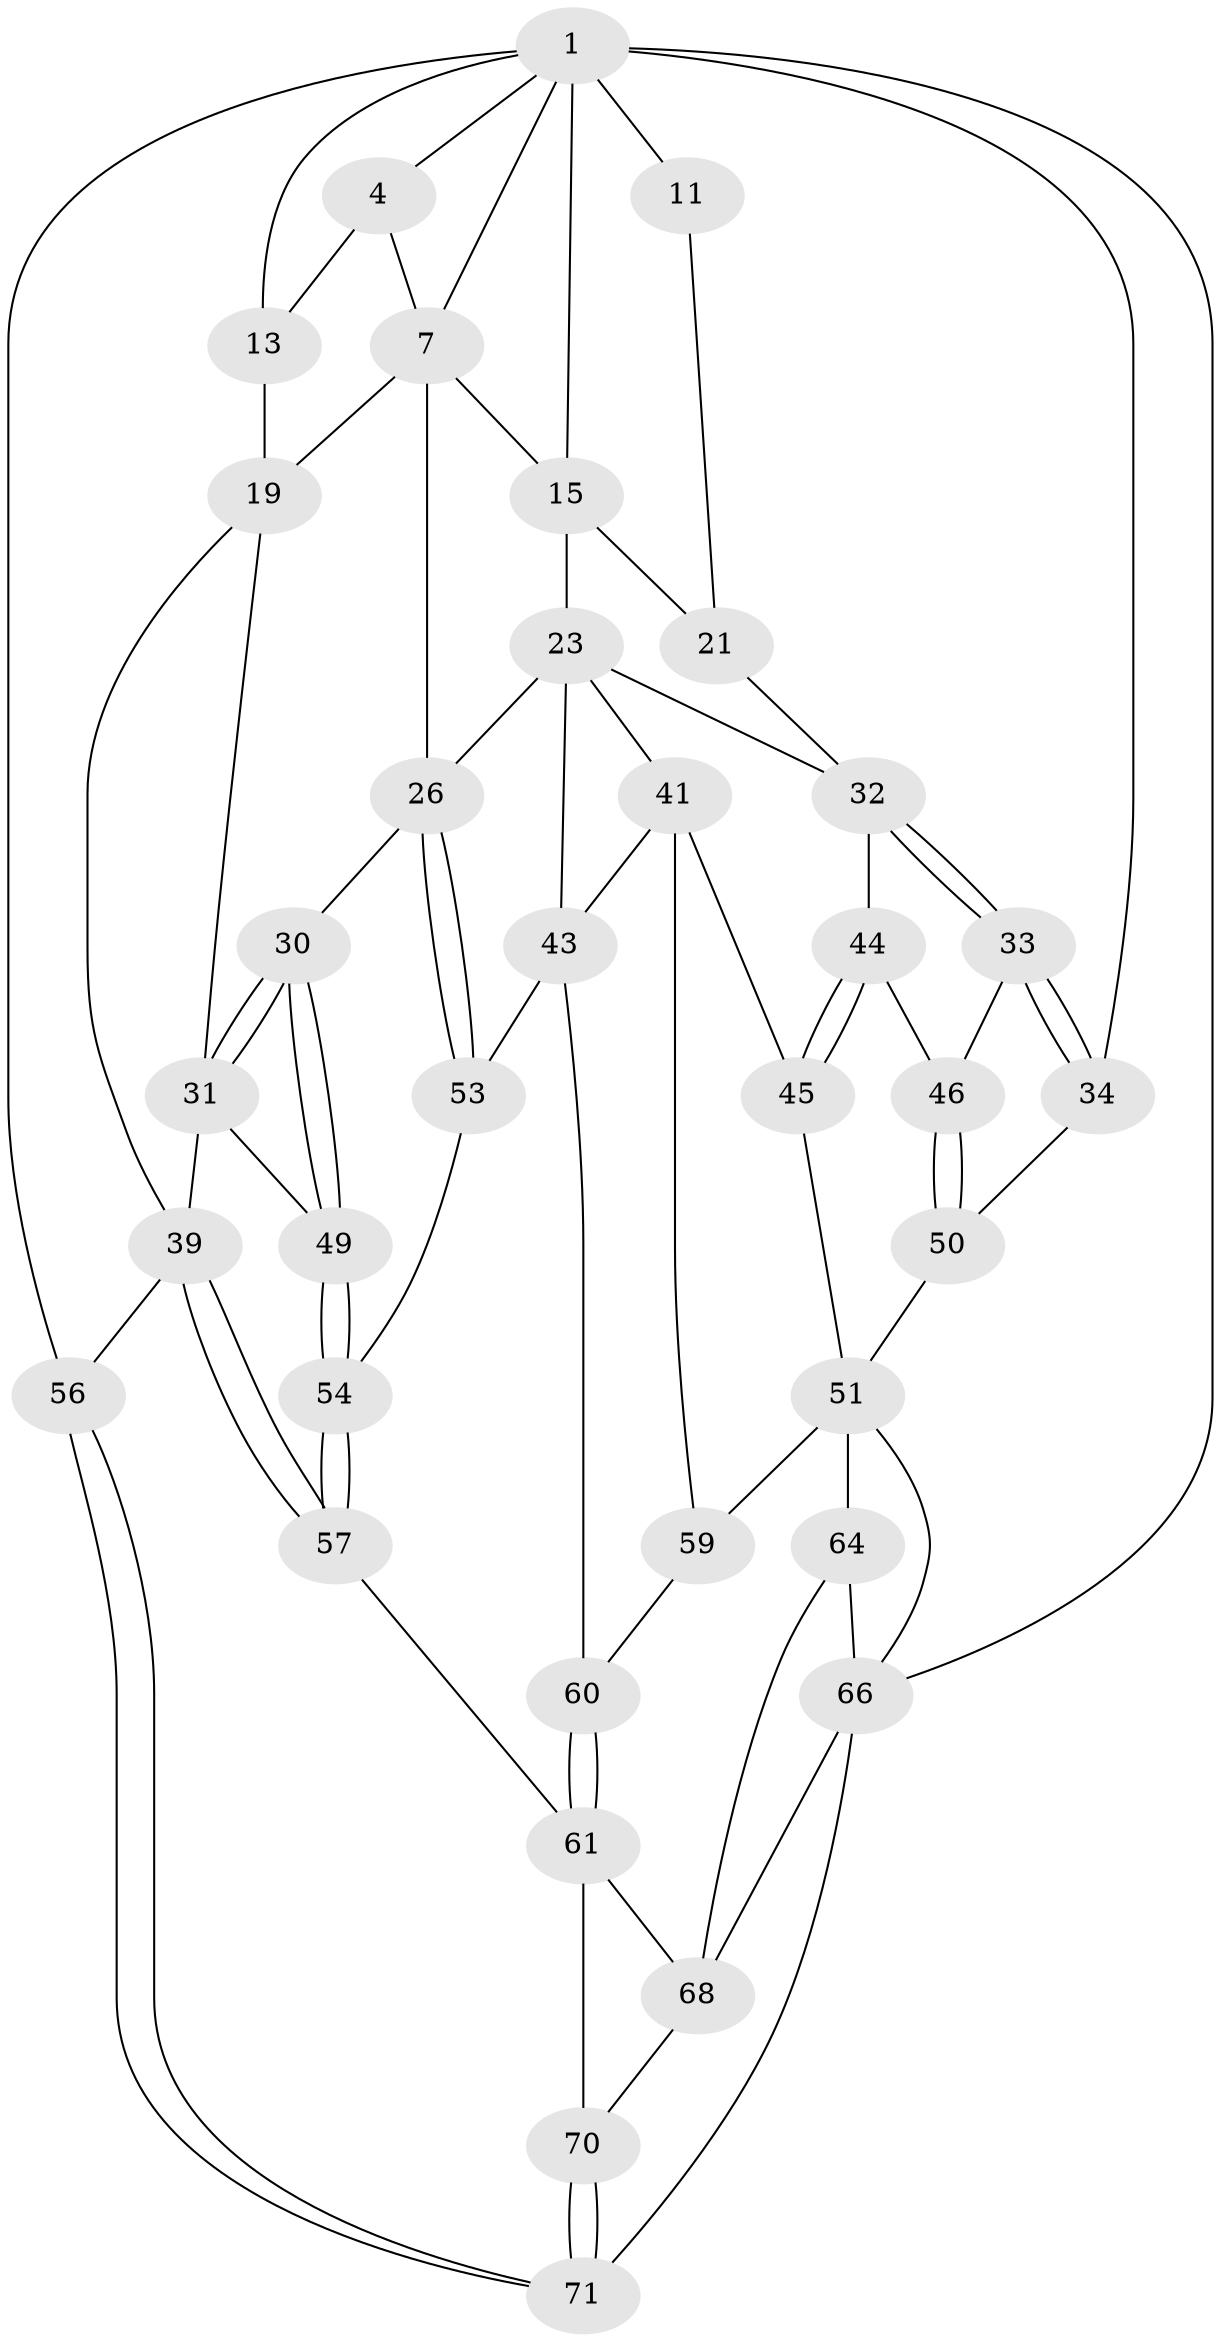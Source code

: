 // original degree distribution, {3: 0.041666666666666664, 5: 0.5416666666666666, 6: 0.20833333333333334, 4: 0.20833333333333334}
// Generated by graph-tools (version 1.1) at 2025/17/03/09/25 04:17:21]
// undirected, 36 vertices, 78 edges
graph export_dot {
graph [start="1"]
  node [color=gray90,style=filled];
  1 [pos="+0.6609740928689549+0",super="+2+6"];
  4 [pos="+0+0",super="+5+9"];
  7 [pos="+0.39195660615579414+0.16996365946548983",super="+17"];
  11 [pos="+1+0",super="+22"];
  13 [pos="+0.08182132849773634+0.19867059055341088",super="+14"];
  15 [pos="+0.6870395756909864+0.2642919214530654",super="+16+20"];
  19 [pos="+0.14196744947629603+0.3066925180070416",super="+28"];
  21 [pos="+0.717380280323639+0.2908912364798801"];
  23 [pos="+0.634491168683551+0.4039060417082553",super="+37+24"];
  26 [pos="+0.38469734332358674+0.44734449486739675",super="+27"];
  30 [pos="+0.35865495347266524+0.4467800673501422"];
  31 [pos="+0.13293220963439542+0.3711141365027037",super="+38"];
  32 [pos="+0.9099178946567692+0.3976673154968228",super="+35"];
  33 [pos="+1+0.44710160267287763"];
  34 [pos="+1+0.4397886968233053",super="+48"];
  39 [pos="+0+0.7079270042240421",super="+40"];
  41 [pos="+0.6713089759376633+0.5894931627318428",super="+42"];
  43 [pos="+0.5678657168687781+0.5781883741921323",super="+55"];
  44 [pos="+0.8278408712064766+0.48959545031071233"];
  45 [pos="+0.7784735667587661+0.6124672540630822"];
  46 [pos="+0.9055846450816731+0.500333787576059"];
  49 [pos="+0.2740267341790097+0.5039669441234106"];
  50 [pos="+0.8928708522602086+0.6972470172532637"];
  51 [pos="+0.8657782449482372+0.702082570107854",super="+63+52"];
  53 [pos="+0.4128988693060145+0.6137033576224895"];
  54 [pos="+0.22576996249935974+0.6158752740258873"];
  56 [pos="+0+1"];
  57 [pos="+0.1207354066371466+0.7135813998456585"];
  59 [pos="+0.608636895926148+0.7553208776417061"];
  60 [pos="+0.42901572079631195+0.7303971300581684"];
  61 [pos="+0.37780431427229005+0.7893833508139809",super="+62"];
  64 [pos="+0.7759421450819232+0.8824799176545709",super="+65"];
  66 [pos="+1+1",super="+67+72"];
  68 [pos="+0.6142273060829256+0.9292549777570127",super="+69"];
  70 [pos="+0.3050456981590322+1"];
  71 [pos="+0.2599626364733205+1"];
  1 -- 66;
  1 -- 34 [weight=2];
  1 -- 4;
  1 -- 11 [weight=2];
  1 -- 56 [weight=2];
  1 -- 7;
  1 -- 15;
  1 -- 13;
  4 -- 7;
  4 -- 13;
  7 -- 19;
  7 -- 15;
  7 -- 26;
  11 -- 21;
  13 -- 19 [weight=2];
  15 -- 23 [weight=2];
  15 -- 21;
  19 -- 31;
  19 -- 39;
  21 -- 32;
  23 -- 41;
  23 -- 26;
  23 -- 43;
  23 -- 32;
  26 -- 53;
  26 -- 53;
  26 -- 30;
  30 -- 31;
  30 -- 31;
  30 -- 49;
  30 -- 49;
  31 -- 49;
  31 -- 39;
  32 -- 33;
  32 -- 33;
  32 -- 44;
  33 -- 34;
  33 -- 34;
  33 -- 46;
  34 -- 50;
  39 -- 57;
  39 -- 57;
  39 -- 56;
  41 -- 45;
  41 -- 59;
  41 -- 43;
  43 -- 60;
  43 -- 53;
  44 -- 45;
  44 -- 45;
  44 -- 46;
  45 -- 51;
  46 -- 50;
  46 -- 50;
  49 -- 54;
  49 -- 54;
  50 -- 51;
  51 -- 64 [weight=2];
  51 -- 66;
  51 -- 59;
  53 -- 54;
  54 -- 57;
  54 -- 57;
  56 -- 71;
  56 -- 71;
  57 -- 61;
  59 -- 60;
  60 -- 61;
  60 -- 61;
  61 -- 70;
  61 -- 68;
  64 -- 66;
  64 -- 68;
  66 -- 68;
  66 -- 71;
  68 -- 70;
  70 -- 71;
  70 -- 71;
}
